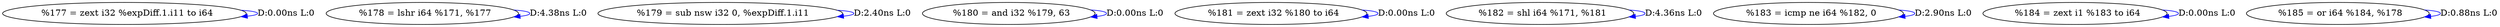 digraph {
Node0x3936b40[label="  %177 = zext i32 %expDiff.1.i11 to i64"];
Node0x3936b40 -> Node0x3936b40[label="D:0.00ns L:0",color=blue];
Node0x3936c20[label="  %178 = lshr i64 %171, %177"];
Node0x3936c20 -> Node0x3936c20[label="D:4.38ns L:0",color=blue];
Node0x3936d00[label="  %179 = sub nsw i32 0, %expDiff.1.i11"];
Node0x3936d00 -> Node0x3936d00[label="D:2.40ns L:0",color=blue];
Node0x3936de0[label="  %180 = and i32 %179, 63"];
Node0x3936de0 -> Node0x3936de0[label="D:0.00ns L:0",color=blue];
Node0x3936ec0[label="  %181 = zext i32 %180 to i64"];
Node0x3936ec0 -> Node0x3936ec0[label="D:0.00ns L:0",color=blue];
Node0x3936fa0[label="  %182 = shl i64 %171, %181"];
Node0x3936fa0 -> Node0x3936fa0[label="D:4.36ns L:0",color=blue];
Node0x3937080[label="  %183 = icmp ne i64 %182, 0"];
Node0x3937080 -> Node0x3937080[label="D:2.90ns L:0",color=blue];
Node0x3937160[label="  %184 = zext i1 %183 to i64"];
Node0x3937160 -> Node0x3937160[label="D:0.00ns L:0",color=blue];
Node0x3937240[label="  %185 = or i64 %184, %178"];
Node0x3937240 -> Node0x3937240[label="D:0.88ns L:0",color=blue];
}
